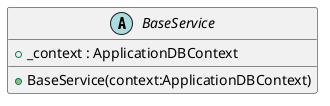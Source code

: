 @startuml
abstract class BaseService {
    + _context : ApplicationDBContext
    + BaseService(context:ApplicationDBContext)
}
@enduml
